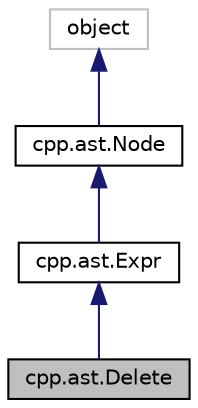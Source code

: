 digraph "cpp.ast.Delete"
{
  edge [fontname="Helvetica",fontsize="10",labelfontname="Helvetica",labelfontsize="10"];
  node [fontname="Helvetica",fontsize="10",shape=record];
  Node0 [label="cpp.ast.Delete",height=0.2,width=0.4,color="black", fillcolor="grey75", style="filled", fontcolor="black"];
  Node1 -> Node0 [dir="back",color="midnightblue",fontsize="10",style="solid"];
  Node1 [label="cpp.ast.Expr",height=0.2,width=0.4,color="black", fillcolor="white", style="filled",URL="$classcpp_1_1ast_1_1Expr.html"];
  Node2 -> Node1 [dir="back",color="midnightblue",fontsize="10",style="solid"];
  Node2 [label="cpp.ast.Node",height=0.2,width=0.4,color="black", fillcolor="white", style="filled",URL="$classcpp_1_1ast_1_1Node.html"];
  Node3 -> Node2 [dir="back",color="midnightblue",fontsize="10",style="solid"];
  Node3 [label="object",height=0.2,width=0.4,color="grey75", fillcolor="white", style="filled"];
}
